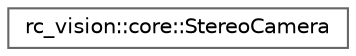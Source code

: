 digraph "类继承关系图"
{
 // LATEX_PDF_SIZE
  bgcolor="transparent";
  edge [fontname=Helvetica,fontsize=10,labelfontname=Helvetica,labelfontsize=10];
  node [fontname=Helvetica,fontsize=10,shape=box,height=0.2,width=0.4];
  rankdir="LR";
  Node0 [id="Node000000",label="rc_vision::core::StereoCamera",height=0.2,width=0.4,color="grey40", fillcolor="white", style="filled",URL="$classrc__vision_1_1core_1_1_stereo_camera.html",tooltip="立体相机模型类，包含左右相机及其相对外参，并提供图像校正和视差计算功能。"];
}
